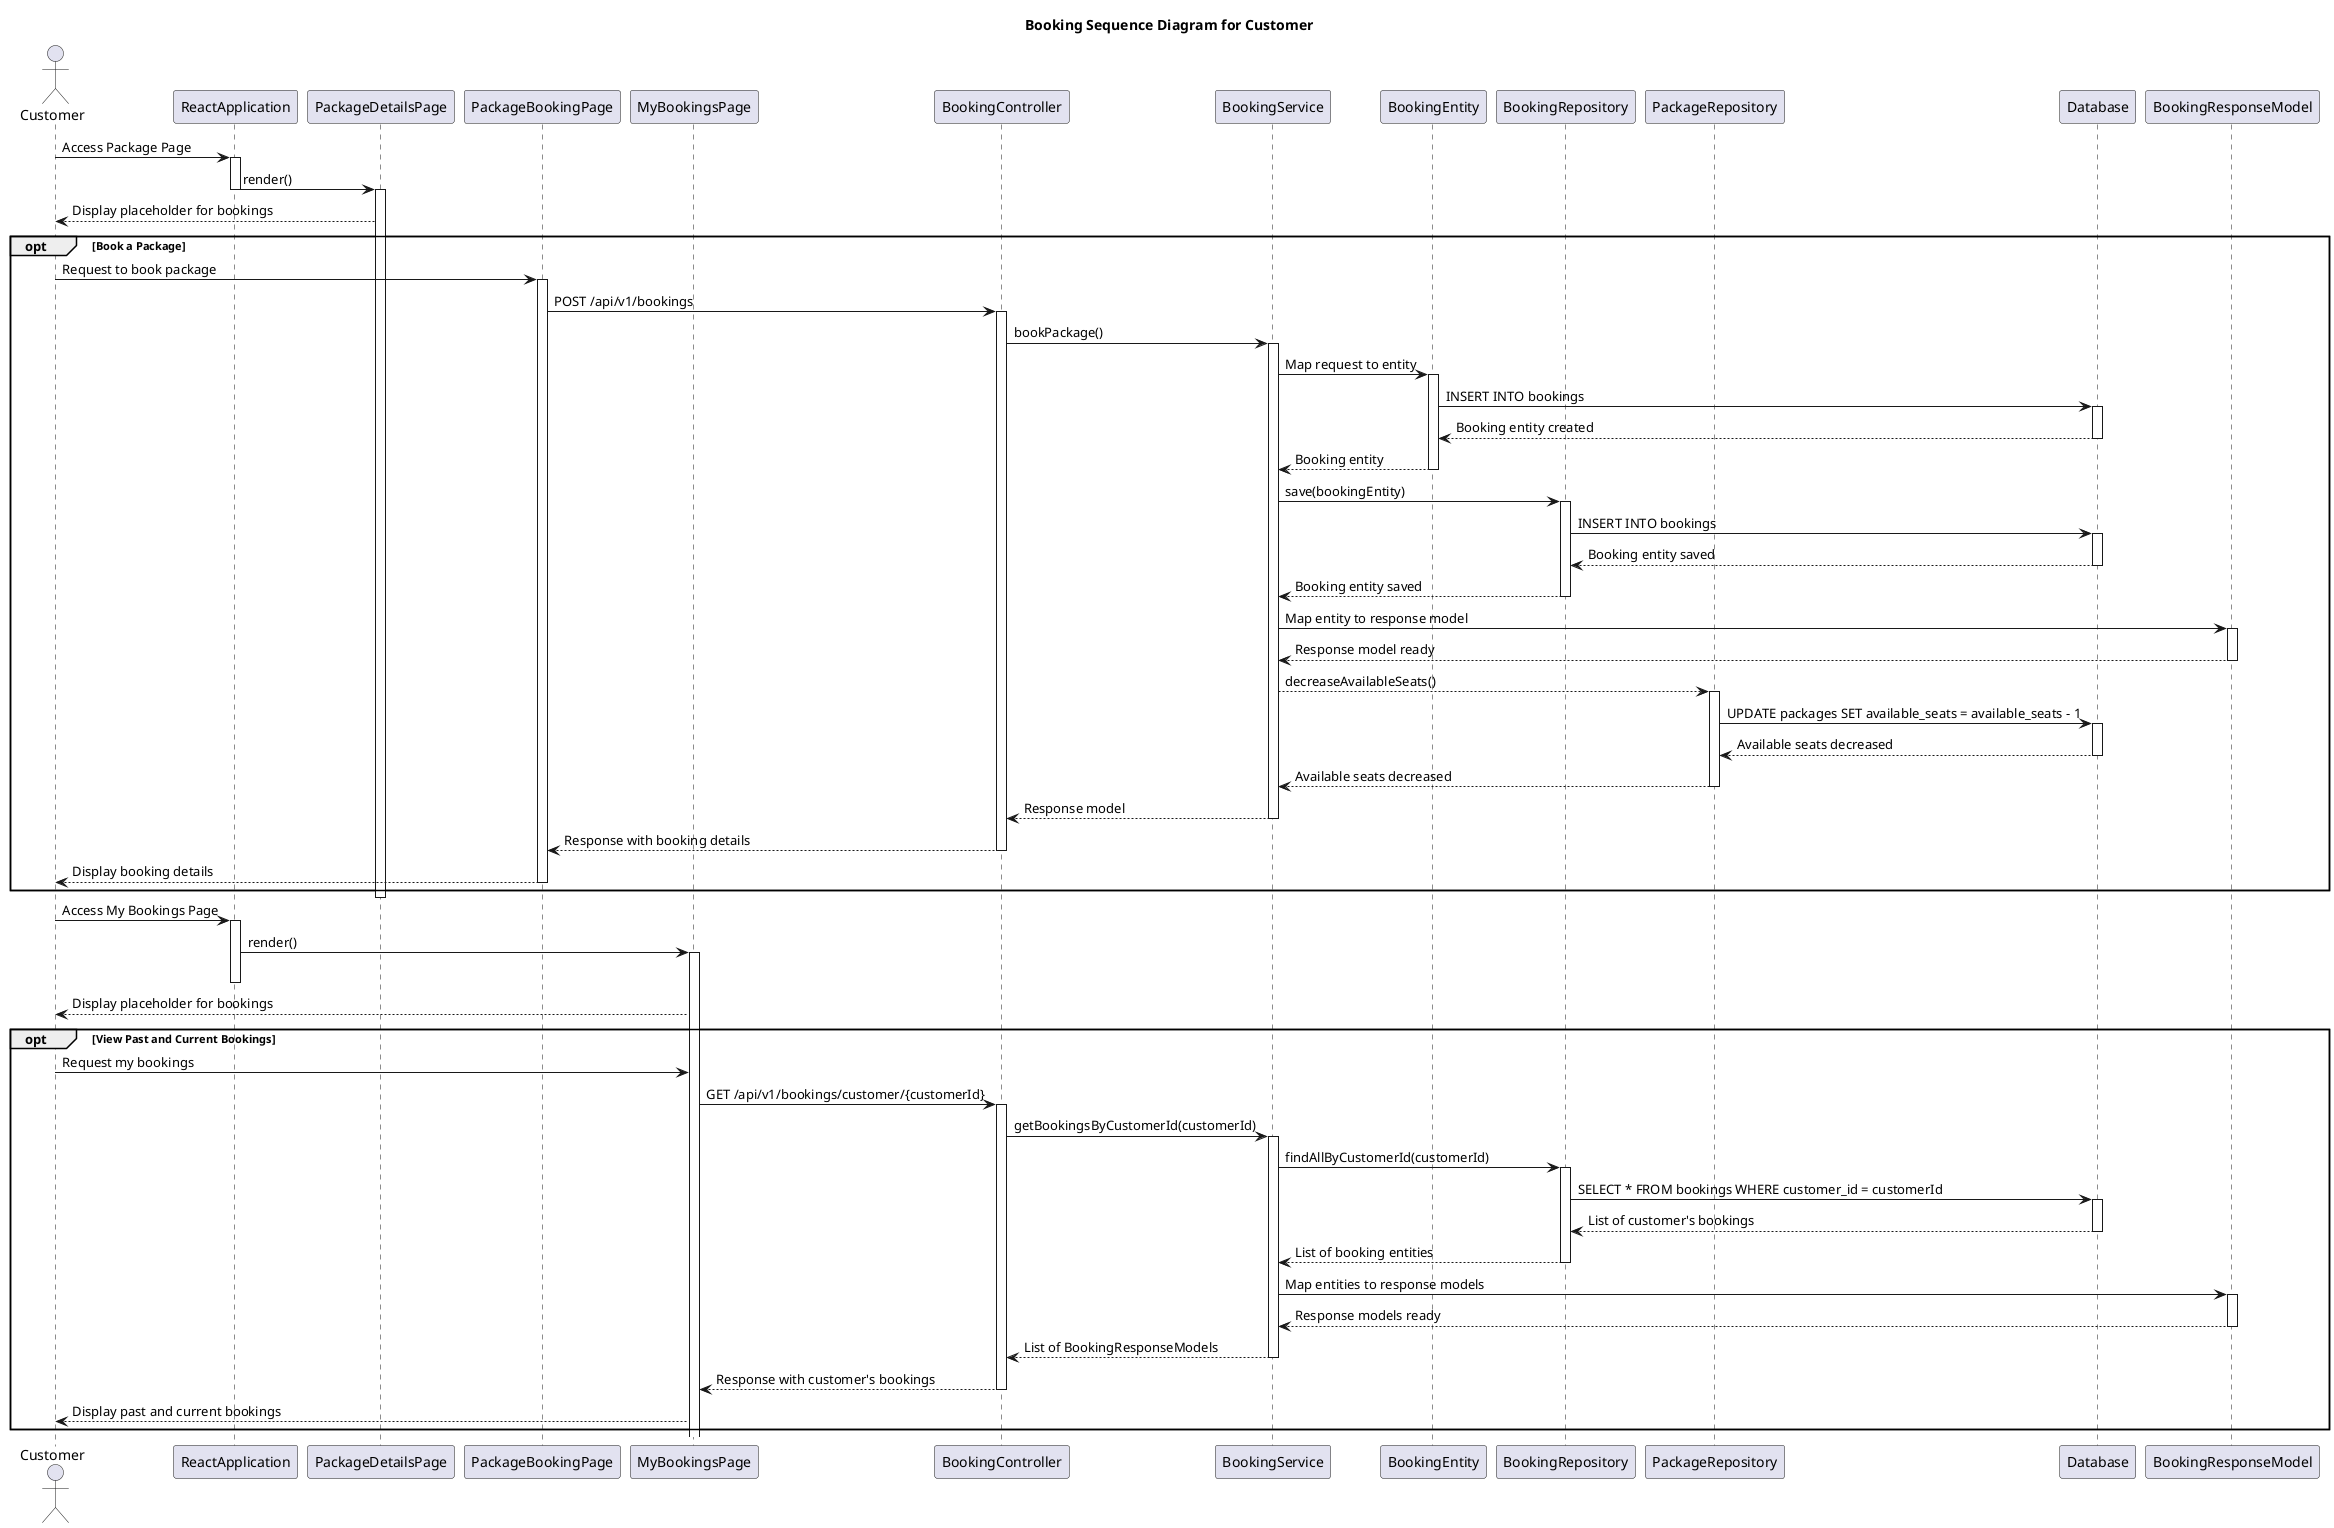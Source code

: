@startuml
title Booking Sequence Diagram for Customer

actor Customer
participant ReactApplication
participant PackageDetailsPage
participant PackageBookingPage
participant MyBookingsPage
participant BookingController
participant BookingService
participant BookingEntity
participant BookingRepository
participant PackageRepository
participant Database
participant BookingResponseModel

Customer -> ReactApplication : Access Package Page
activate ReactApplication

ReactApplication -> PackageDetailsPage : render()
deactivate ReactApplication
activate PackageDetailsPage
PackageDetailsPage --> Customer : Display placeholder for bookings

opt Book a Package
    Customer -> PackageBookingPage : Request to book package
    activate PackageBookingPage

    PackageBookingPage -> BookingController : POST /api/v1/bookings
    activate BookingController

    BookingController -> BookingService : bookPackage()
    activate BookingService

    BookingService -> BookingEntity : Map request to entity
    activate BookingEntity

    BookingEntity -> Database : INSERT INTO bookings
    activate Database

    Database --> BookingEntity : Booking entity created
    deactivate Database

    BookingEntity --> BookingService : Booking entity
    deactivate BookingEntity

    BookingService -> BookingRepository : save(bookingEntity)
    activate BookingRepository

    BookingRepository -> Database : INSERT INTO bookings
    activate Database

    Database --> BookingRepository : Booking entity saved
    deactivate Database

    BookingRepository --> BookingService : Booking entity saved
    deactivate BookingRepository

    BookingService -> BookingResponseModel : Map entity to response model
    activate BookingResponseModel

    BookingResponseModel --> BookingService : Response model ready
    deactivate BookingResponseModel

    BookingService --> PackageRepository : decreaseAvailableSeats()
    activate PackageRepository

    PackageRepository -> Database : UPDATE packages SET available_seats = available_seats - 1
    activate Database

    Database --> PackageRepository : Available seats decreased
    deactivate Database

    PackageRepository --> BookingService : Available seats decreased
    deactivate PackageRepository

    BookingService --> BookingController : Response model
    deactivate BookingService

    BookingController --> PackageBookingPage : Response with booking details
    deactivate BookingController

    PackageBookingPage --> Customer : Display booking details
    deactivate PackageBookingPage


end

deactivate PackageDetailsPage
Customer -> ReactApplication : Access My Bookings Page

activate ReactApplication
ReactApplication -> MyBookingsPage : render()
activate MyBookingsPage
deactivate ReactApplication

MyBookingsPage --> Customer : Display placeholder for bookings

opt View Past and Current Bookings
    Customer -> MyBookingsPage : Request my bookings
    MyBookingsPage -> BookingController : GET /api/v1/bookings/customer/{customerId}
    activate BookingController

    BookingController -> BookingService : getBookingsByCustomerId(customerId)
    activate BookingService

    BookingService -> BookingRepository : findAllByCustomerId(customerId)
    activate BookingRepository

    BookingRepository -> Database : SELECT * FROM bookings WHERE customer_id = customerId
    activate Database
    Database --> BookingRepository : List of customer's bookings
    deactivate Database

    BookingRepository --> BookingService : List of booking entities
    deactivate BookingRepository

    BookingService -> BookingResponseModel : Map entities to response models
    activate BookingResponseModel
    BookingResponseModel --> BookingService : Response models ready
    deactivate BookingResponseModel

    BookingService --> BookingController : List of BookingResponseModels
    deactivate BookingService

    BookingController --> MyBookingsPage : Response with customer's bookings
    deactivate BookingController

    MyBookingsPage --> Customer : Display past and current bookings
end

@enduml
